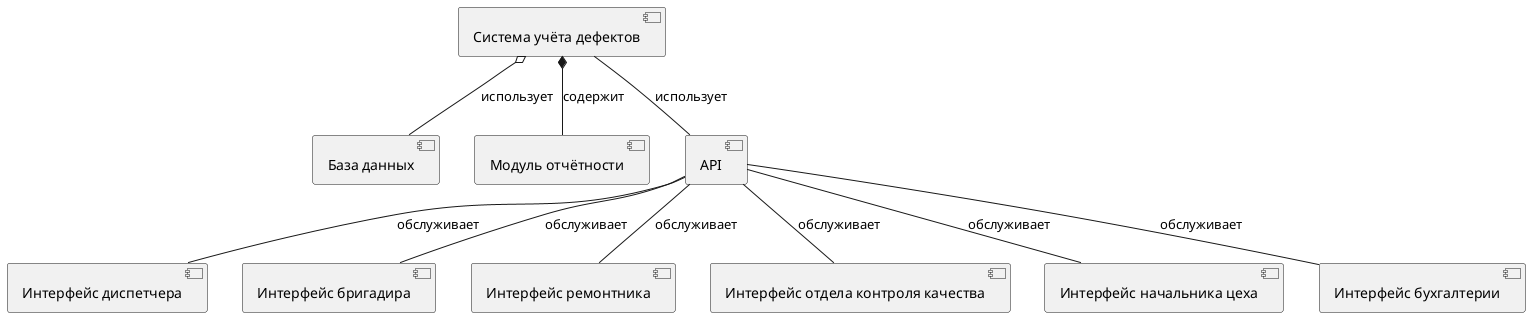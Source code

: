 @startuml
component База_данных as "База данных"
component Система_учёта_дефектов as "Система учёта дефектов"
component Модуль_отчётности as "Модуль отчётности"
component API as "API"
component Интерфейс_диспетчера as "Интерфейс диспетчера"
component Интерфейс_бригадира as "Интерфейс бригадира"
component Интерфейс_ремонтника as "Интерфейс ремонтника"
component Интерфейс_отдела_контроля_качества as "Интерфейс отдела контроля качества"
component Интерфейс_начальника_цеха as "Интерфейс начальника цеха"
component Интерфейс_бухгалтерии as "Интерфейс бухгалтерии"


Система_учёта_дефектов *-- Модуль_отчётности : содержит
Система_учёта_дефектов -- API : использует
API -- Интерфейс_диспетчера : обслуживает
API -- Интерфейс_ремонтника : обслуживает
API -- Интерфейс_бригадира : обслуживает
API -- Интерфейс_отдела_контроля_качества : обслуживает
API -- Интерфейс_начальника_цеха : обслуживает
API -- Интерфейс_бухгалтерии : обслуживает
Система_учёта_дефектов o-- База_данных : использует

@enduml
